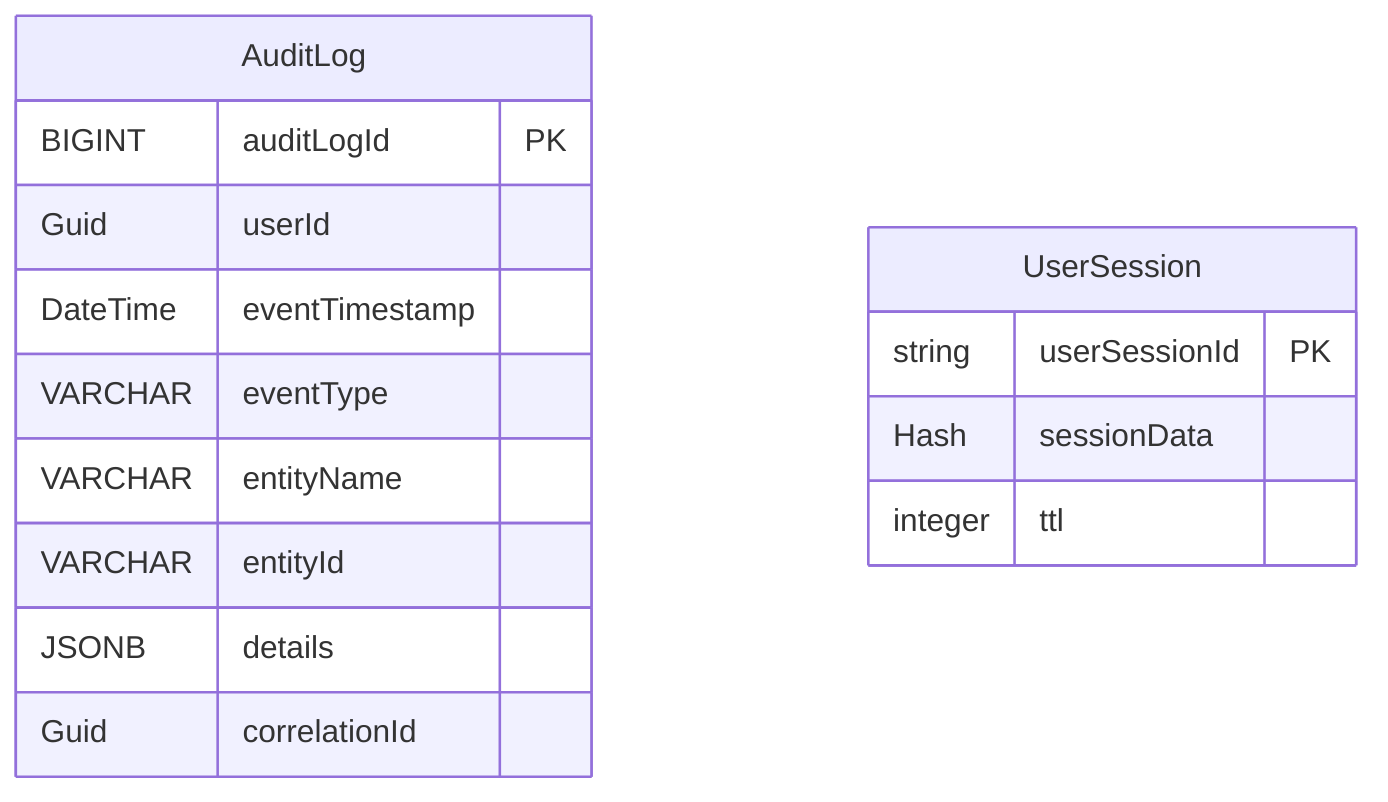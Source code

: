 erDiagram
    AuditLog {
        BIGINT auditLogId PK
        Guid userId
        DateTime eventTimestamp
        VARCHAR eventType
        VARCHAR entityName
        VARCHAR entityId
        JSONB details
        Guid correlationId
    }
    UserSession {
        string userSessionId PK
        Hash sessionData
        integer ttl
    }